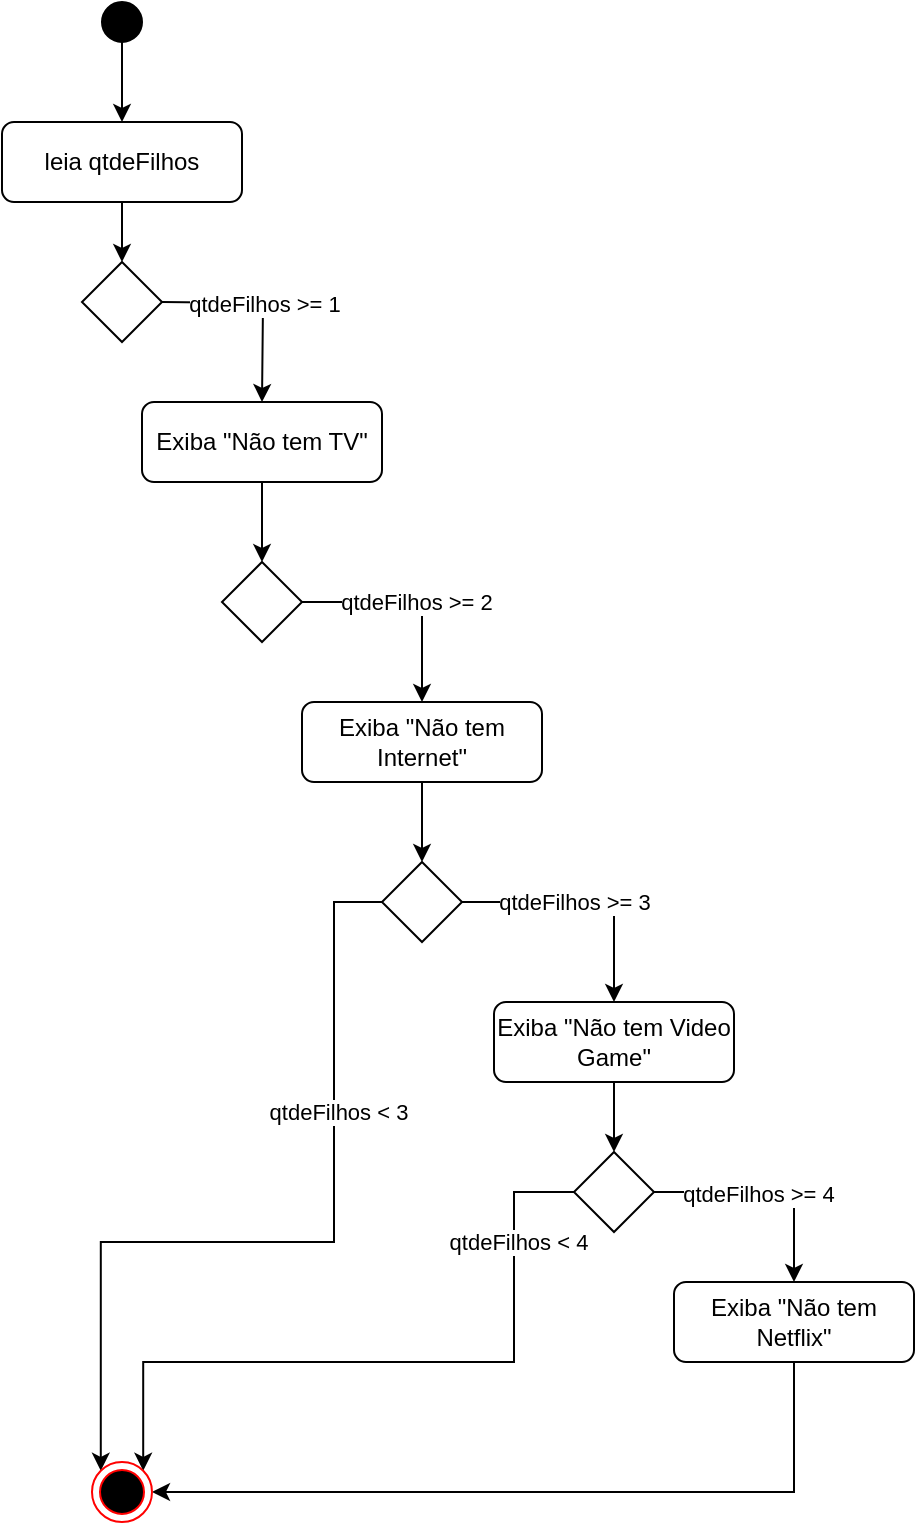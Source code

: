 <mxfile version="17.2.4" type="device"><diagram id="Qb0zQLyMbKVfKSQZu2up" name="Page-1"><mxGraphModel dx="868" dy="417" grid="1" gridSize="10" guides="1" tooltips="1" connect="1" arrows="1" fold="1" page="1" pageScale="1" pageWidth="827" pageHeight="1169" math="0" shadow="0"><root><mxCell id="0"/><mxCell id="1" parent="0"/><mxCell id="zCM7Ghcc1i3yyK_Bgcqo-3" style="edgeStyle=orthogonalEdgeStyle;rounded=0;orthogonalLoop=1;jettySize=auto;html=1;exitX=0.5;exitY=1;exitDx=0;exitDy=0;entryX=0.5;entryY=0;entryDx=0;entryDy=0;" edge="1" parent="1" source="zCM7Ghcc1i3yyK_Bgcqo-1" target="zCM7Ghcc1i3yyK_Bgcqo-2"><mxGeometry relative="1" as="geometry"/></mxCell><mxCell id="zCM7Ghcc1i3yyK_Bgcqo-1" value="" style="ellipse;whiteSpace=wrap;html=1;aspect=fixed;fillColor=#000000;" vertex="1" parent="1"><mxGeometry x="404" y="10" width="20" height="20" as="geometry"/></mxCell><mxCell id="zCM7Ghcc1i3yyK_Bgcqo-7" style="edgeStyle=orthogonalEdgeStyle;rounded=0;orthogonalLoop=1;jettySize=auto;html=1;exitX=0.5;exitY=1;exitDx=0;exitDy=0;entryX=0.5;entryY=0;entryDx=0;entryDy=0;" edge="1" parent="1" source="zCM7Ghcc1i3yyK_Bgcqo-2" target="zCM7Ghcc1i3yyK_Bgcqo-6"><mxGeometry relative="1" as="geometry"/></mxCell><mxCell id="zCM7Ghcc1i3yyK_Bgcqo-2" value="leia qtdeFilhos" style="rounded=1;whiteSpace=wrap;html=1;fillColor=none;" vertex="1" parent="1"><mxGeometry x="354" y="70" width="120" height="40" as="geometry"/></mxCell><mxCell id="zCM7Ghcc1i3yyK_Bgcqo-9" style="edgeStyle=orthogonalEdgeStyle;rounded=0;orthogonalLoop=1;jettySize=auto;html=1;exitX=1;exitY=0.5;exitDx=0;exitDy=0;entryX=0.5;entryY=0;entryDx=0;entryDy=0;" edge="1" parent="1"><mxGeometry relative="1" as="geometry"><mxPoint x="434" y="160" as="sourcePoint"/><mxPoint x="484" y="210" as="targetPoint"/></mxGeometry></mxCell><mxCell id="zCM7Ghcc1i3yyK_Bgcqo-10" value="qtdeFilhos &amp;gt;= 1" style="edgeLabel;html=1;align=center;verticalAlign=middle;resizable=0;points=[];" vertex="1" connectable="0" parent="zCM7Ghcc1i3yyK_Bgcqo-9"><mxGeometry y="-1" relative="1" as="geometry"><mxPoint x="1" y="-1" as="offset"/></mxGeometry></mxCell><mxCell id="zCM7Ghcc1i3yyK_Bgcqo-6" value="" style="rhombus;whiteSpace=wrap;html=1;fillColor=none;" vertex="1" parent="1"><mxGeometry x="394" y="140" width="40" height="40" as="geometry"/></mxCell><mxCell id="zCM7Ghcc1i3yyK_Bgcqo-12" style="edgeStyle=orthogonalEdgeStyle;rounded=0;orthogonalLoop=1;jettySize=auto;html=1;exitX=0.5;exitY=1;exitDx=0;exitDy=0;entryX=0.5;entryY=0;entryDx=0;entryDy=0;" edge="1" parent="1" source="zCM7Ghcc1i3yyK_Bgcqo-8" target="zCM7Ghcc1i3yyK_Bgcqo-11"><mxGeometry relative="1" as="geometry"/></mxCell><mxCell id="zCM7Ghcc1i3yyK_Bgcqo-8" value="Exiba &quot;Não tem TV&quot;" style="rounded=1;whiteSpace=wrap;html=1;fillColor=none;" vertex="1" parent="1"><mxGeometry x="424" y="210" width="120" height="40" as="geometry"/></mxCell><mxCell id="zCM7Ghcc1i3yyK_Bgcqo-14" style="edgeStyle=orthogonalEdgeStyle;rounded=0;orthogonalLoop=1;jettySize=auto;html=1;exitX=1;exitY=0.5;exitDx=0;exitDy=0;entryX=0.5;entryY=0;entryDx=0;entryDy=0;" edge="1" parent="1" source="zCM7Ghcc1i3yyK_Bgcqo-11" target="zCM7Ghcc1i3yyK_Bgcqo-13"><mxGeometry relative="1" as="geometry"/></mxCell><mxCell id="zCM7Ghcc1i3yyK_Bgcqo-15" value="qtdeFilhos &amp;gt;= 2" style="edgeLabel;html=1;align=center;verticalAlign=middle;resizable=0;points=[];" vertex="1" connectable="0" parent="zCM7Ghcc1i3yyK_Bgcqo-14"><mxGeometry x="-0.302" y="-4" relative="1" as="geometry"><mxPoint x="18" y="-4" as="offset"/></mxGeometry></mxCell><mxCell id="zCM7Ghcc1i3yyK_Bgcqo-11" value="" style="rhombus;whiteSpace=wrap;html=1;fillColor=none;" vertex="1" parent="1"><mxGeometry x="464" y="290" width="40" height="40" as="geometry"/></mxCell><mxCell id="zCM7Ghcc1i3yyK_Bgcqo-18" style="edgeStyle=orthogonalEdgeStyle;rounded=0;orthogonalLoop=1;jettySize=auto;html=1;exitX=0.5;exitY=1;exitDx=0;exitDy=0;entryX=0.5;entryY=0;entryDx=0;entryDy=0;" edge="1" parent="1" source="zCM7Ghcc1i3yyK_Bgcqo-13" target="zCM7Ghcc1i3yyK_Bgcqo-17"><mxGeometry relative="1" as="geometry"/></mxCell><mxCell id="zCM7Ghcc1i3yyK_Bgcqo-13" value="Exiba &quot;Não tem Internet&quot;" style="rounded=1;whiteSpace=wrap;html=1;fillColor=none;" vertex="1" parent="1"><mxGeometry x="504" y="360" width="120" height="40" as="geometry"/></mxCell><mxCell id="zCM7Ghcc1i3yyK_Bgcqo-20" style="edgeStyle=orthogonalEdgeStyle;rounded=0;orthogonalLoop=1;jettySize=auto;html=1;exitX=1;exitY=0.5;exitDx=0;exitDy=0;entryX=0.5;entryY=0;entryDx=0;entryDy=0;" edge="1" parent="1" source="zCM7Ghcc1i3yyK_Bgcqo-17" target="zCM7Ghcc1i3yyK_Bgcqo-19"><mxGeometry relative="1" as="geometry"/></mxCell><mxCell id="zCM7Ghcc1i3yyK_Bgcqo-21" value="qtdeFilhos &amp;gt;= 3" style="edgeLabel;html=1;align=center;verticalAlign=middle;resizable=0;points=[];" vertex="1" connectable="0" parent="zCM7Ghcc1i3yyK_Bgcqo-20"><mxGeometry x="-0.271" y="4" relative="1" as="geometry"><mxPoint x="10" y="4" as="offset"/></mxGeometry></mxCell><mxCell id="zCM7Ghcc1i3yyK_Bgcqo-33" style="edgeStyle=orthogonalEdgeStyle;rounded=0;orthogonalLoop=1;jettySize=auto;html=1;exitX=0;exitY=0.5;exitDx=0;exitDy=0;entryX=0;entryY=0;entryDx=0;entryDy=0;" edge="1" parent="1" source="zCM7Ghcc1i3yyK_Bgcqo-17" target="zCM7Ghcc1i3yyK_Bgcqo-29"><mxGeometry relative="1" as="geometry"><Array as="points"><mxPoint x="520" y="460"/><mxPoint x="520" y="630"/><mxPoint x="403" y="630"/></Array></mxGeometry></mxCell><mxCell id="zCM7Ghcc1i3yyK_Bgcqo-34" value="qtdeFilhos &amp;lt; 3" style="edgeLabel;html=1;align=center;verticalAlign=middle;resizable=0;points=[];" vertex="1" connectable="0" parent="zCM7Ghcc1i3yyK_Bgcqo-33"><mxGeometry x="-0.393" y="2" relative="1" as="geometry"><mxPoint as="offset"/></mxGeometry></mxCell><mxCell id="zCM7Ghcc1i3yyK_Bgcqo-17" value="" style="rhombus;whiteSpace=wrap;html=1;fillColor=none;" vertex="1" parent="1"><mxGeometry x="544" y="440" width="40" height="40" as="geometry"/></mxCell><mxCell id="zCM7Ghcc1i3yyK_Bgcqo-25" style="edgeStyle=orthogonalEdgeStyle;rounded=0;orthogonalLoop=1;jettySize=auto;html=1;exitX=0.5;exitY=1;exitDx=0;exitDy=0;entryX=0.5;entryY=0;entryDx=0;entryDy=0;" edge="1" parent="1" source="zCM7Ghcc1i3yyK_Bgcqo-19" target="zCM7Ghcc1i3yyK_Bgcqo-24"><mxGeometry relative="1" as="geometry"/></mxCell><mxCell id="zCM7Ghcc1i3yyK_Bgcqo-19" value="Exiba &quot;Não tem Video Game&quot;" style="rounded=1;whiteSpace=wrap;html=1;fillColor=none;" vertex="1" parent="1"><mxGeometry x="600" y="510" width="120" height="40" as="geometry"/></mxCell><mxCell id="zCM7Ghcc1i3yyK_Bgcqo-27" style="edgeStyle=orthogonalEdgeStyle;rounded=0;orthogonalLoop=1;jettySize=auto;html=1;exitX=1;exitY=0.5;exitDx=0;exitDy=0;entryX=0.5;entryY=0;entryDx=0;entryDy=0;" edge="1" parent="1" source="zCM7Ghcc1i3yyK_Bgcqo-24" target="zCM7Ghcc1i3yyK_Bgcqo-26"><mxGeometry relative="1" as="geometry"/></mxCell><mxCell id="zCM7Ghcc1i3yyK_Bgcqo-28" value="qtdeFilhos &amp;gt;= 4" style="edgeLabel;html=1;align=center;verticalAlign=middle;resizable=0;points=[];" vertex="1" connectable="0" parent="zCM7Ghcc1i3yyK_Bgcqo-27"><mxGeometry x="-0.096" y="-1" relative="1" as="geometry"><mxPoint as="offset"/></mxGeometry></mxCell><mxCell id="zCM7Ghcc1i3yyK_Bgcqo-31" style="edgeStyle=orthogonalEdgeStyle;rounded=0;orthogonalLoop=1;jettySize=auto;html=1;exitX=0;exitY=0.5;exitDx=0;exitDy=0;entryX=1;entryY=0;entryDx=0;entryDy=0;" edge="1" parent="1" source="zCM7Ghcc1i3yyK_Bgcqo-24" target="zCM7Ghcc1i3yyK_Bgcqo-29"><mxGeometry relative="1" as="geometry"><Array as="points"><mxPoint x="610" y="605"/><mxPoint x="610" y="690"/><mxPoint x="425" y="690"/></Array></mxGeometry></mxCell><mxCell id="zCM7Ghcc1i3yyK_Bgcqo-32" value="qtdeFilhos &amp;lt; 4" style="edgeLabel;html=1;align=center;verticalAlign=middle;resizable=0;points=[];" vertex="1" connectable="0" parent="zCM7Ghcc1i3yyK_Bgcqo-31"><mxGeometry x="-0.69" y="2" relative="1" as="geometry"><mxPoint as="offset"/></mxGeometry></mxCell><mxCell id="zCM7Ghcc1i3yyK_Bgcqo-24" value="" style="rhombus;whiteSpace=wrap;html=1;fillColor=none;" vertex="1" parent="1"><mxGeometry x="640" y="585" width="40" height="40" as="geometry"/></mxCell><mxCell id="zCM7Ghcc1i3yyK_Bgcqo-30" style="edgeStyle=orthogonalEdgeStyle;rounded=0;orthogonalLoop=1;jettySize=auto;html=1;exitX=0.5;exitY=1;exitDx=0;exitDy=0;entryX=1;entryY=0.5;entryDx=0;entryDy=0;" edge="1" parent="1" source="zCM7Ghcc1i3yyK_Bgcqo-26" target="zCM7Ghcc1i3yyK_Bgcqo-29"><mxGeometry relative="1" as="geometry"/></mxCell><mxCell id="zCM7Ghcc1i3yyK_Bgcqo-26" value="Exiba &quot;Não tem Netflix&quot;" style="rounded=1;whiteSpace=wrap;html=1;fillColor=none;" vertex="1" parent="1"><mxGeometry x="690" y="650" width="120" height="40" as="geometry"/></mxCell><mxCell id="zCM7Ghcc1i3yyK_Bgcqo-29" value="" style="ellipse;html=1;shape=endState;fillColor=#000000;strokeColor=#ff0000;" vertex="1" parent="1"><mxGeometry x="399" y="740" width="30" height="30" as="geometry"/></mxCell></root></mxGraphModel></diagram></mxfile>